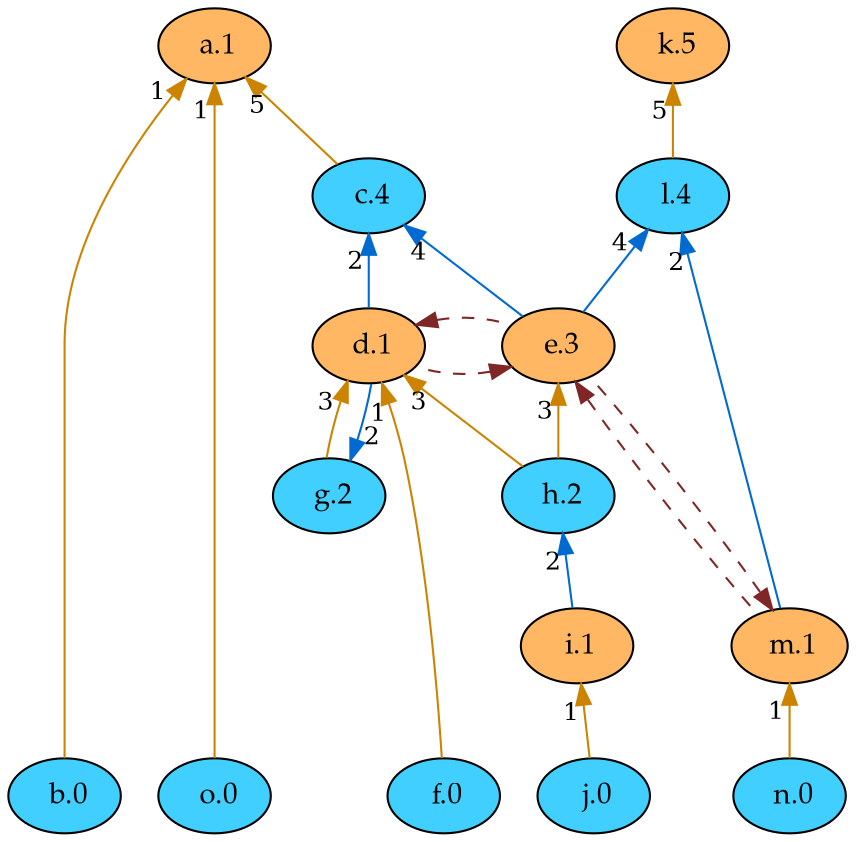 digraph {
    rankdir="TB"
    node [style=filled fontname="Palatino" fontsize=14]
    node [fillcolor="#40cfff"]
    n [label=" n.0"]
    b [label=" b.0"]
    f [label=" f.0"]
    j [label=" j.0"]
    o [label=" o.0"]
    g [label=" g.2"]
    h [label=" h.2"]
    l [label=" l.4"]
    c [label=" c.4"]
    node [fillcolor="#ffb763"]
    i [label=" i.1"]
    d [label=" d.1"]
    a [label=" a.1"]
    m [label=" m.1"]
    e [label=" e.3"]
    k [label=" k.5"]
    edge[labeldistance=1.5 fontsize=12]
    edge [color="#006ad1" style="solid" dir="back" taillabel="4"]
          l -> e 
          c -> e 
    edge [color="#cc8400" style="solid" dir="back" taillabel="5"]
          k -> l 
          a -> c 
    edge [color="#cc8400" style="solid" dir="back" taillabel="1"]
          m -> n 
          a -> b 
          d -> f 
          i -> j 
          a -> o 
    edge [color="#006ad1" style="solid" dir="back" taillabel="2"]
          l -> m 
          c -> d 
          g -> d 
          h -> i 
    edge [color="#cc8400" style="solid" dir="back" taillabel="3"]
          e -> h 
          d -> g 
          d -> h 
    edge [color="#7f2626" style="dashed" dir="back" taillabel="" constraint=false]
          e -> m 
          e -> d 
          d -> e 
          m -> e 
    {rank = max n b f j o}
    {rank = min k}
}

